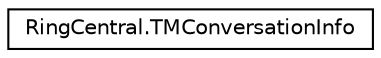 digraph "Graphical Class Hierarchy"
{
 // LATEX_PDF_SIZE
  edge [fontname="Helvetica",fontsize="10",labelfontname="Helvetica",labelfontsize="10"];
  node [fontname="Helvetica",fontsize="10",shape=record];
  rankdir="LR";
  Node0 [label="RingCentral.TMConversationInfo",height=0.2,width=0.4,color="black", fillcolor="white", style="filled",URL="$classRingCentral_1_1TMConversationInfo.html",tooltip=" "];
}
